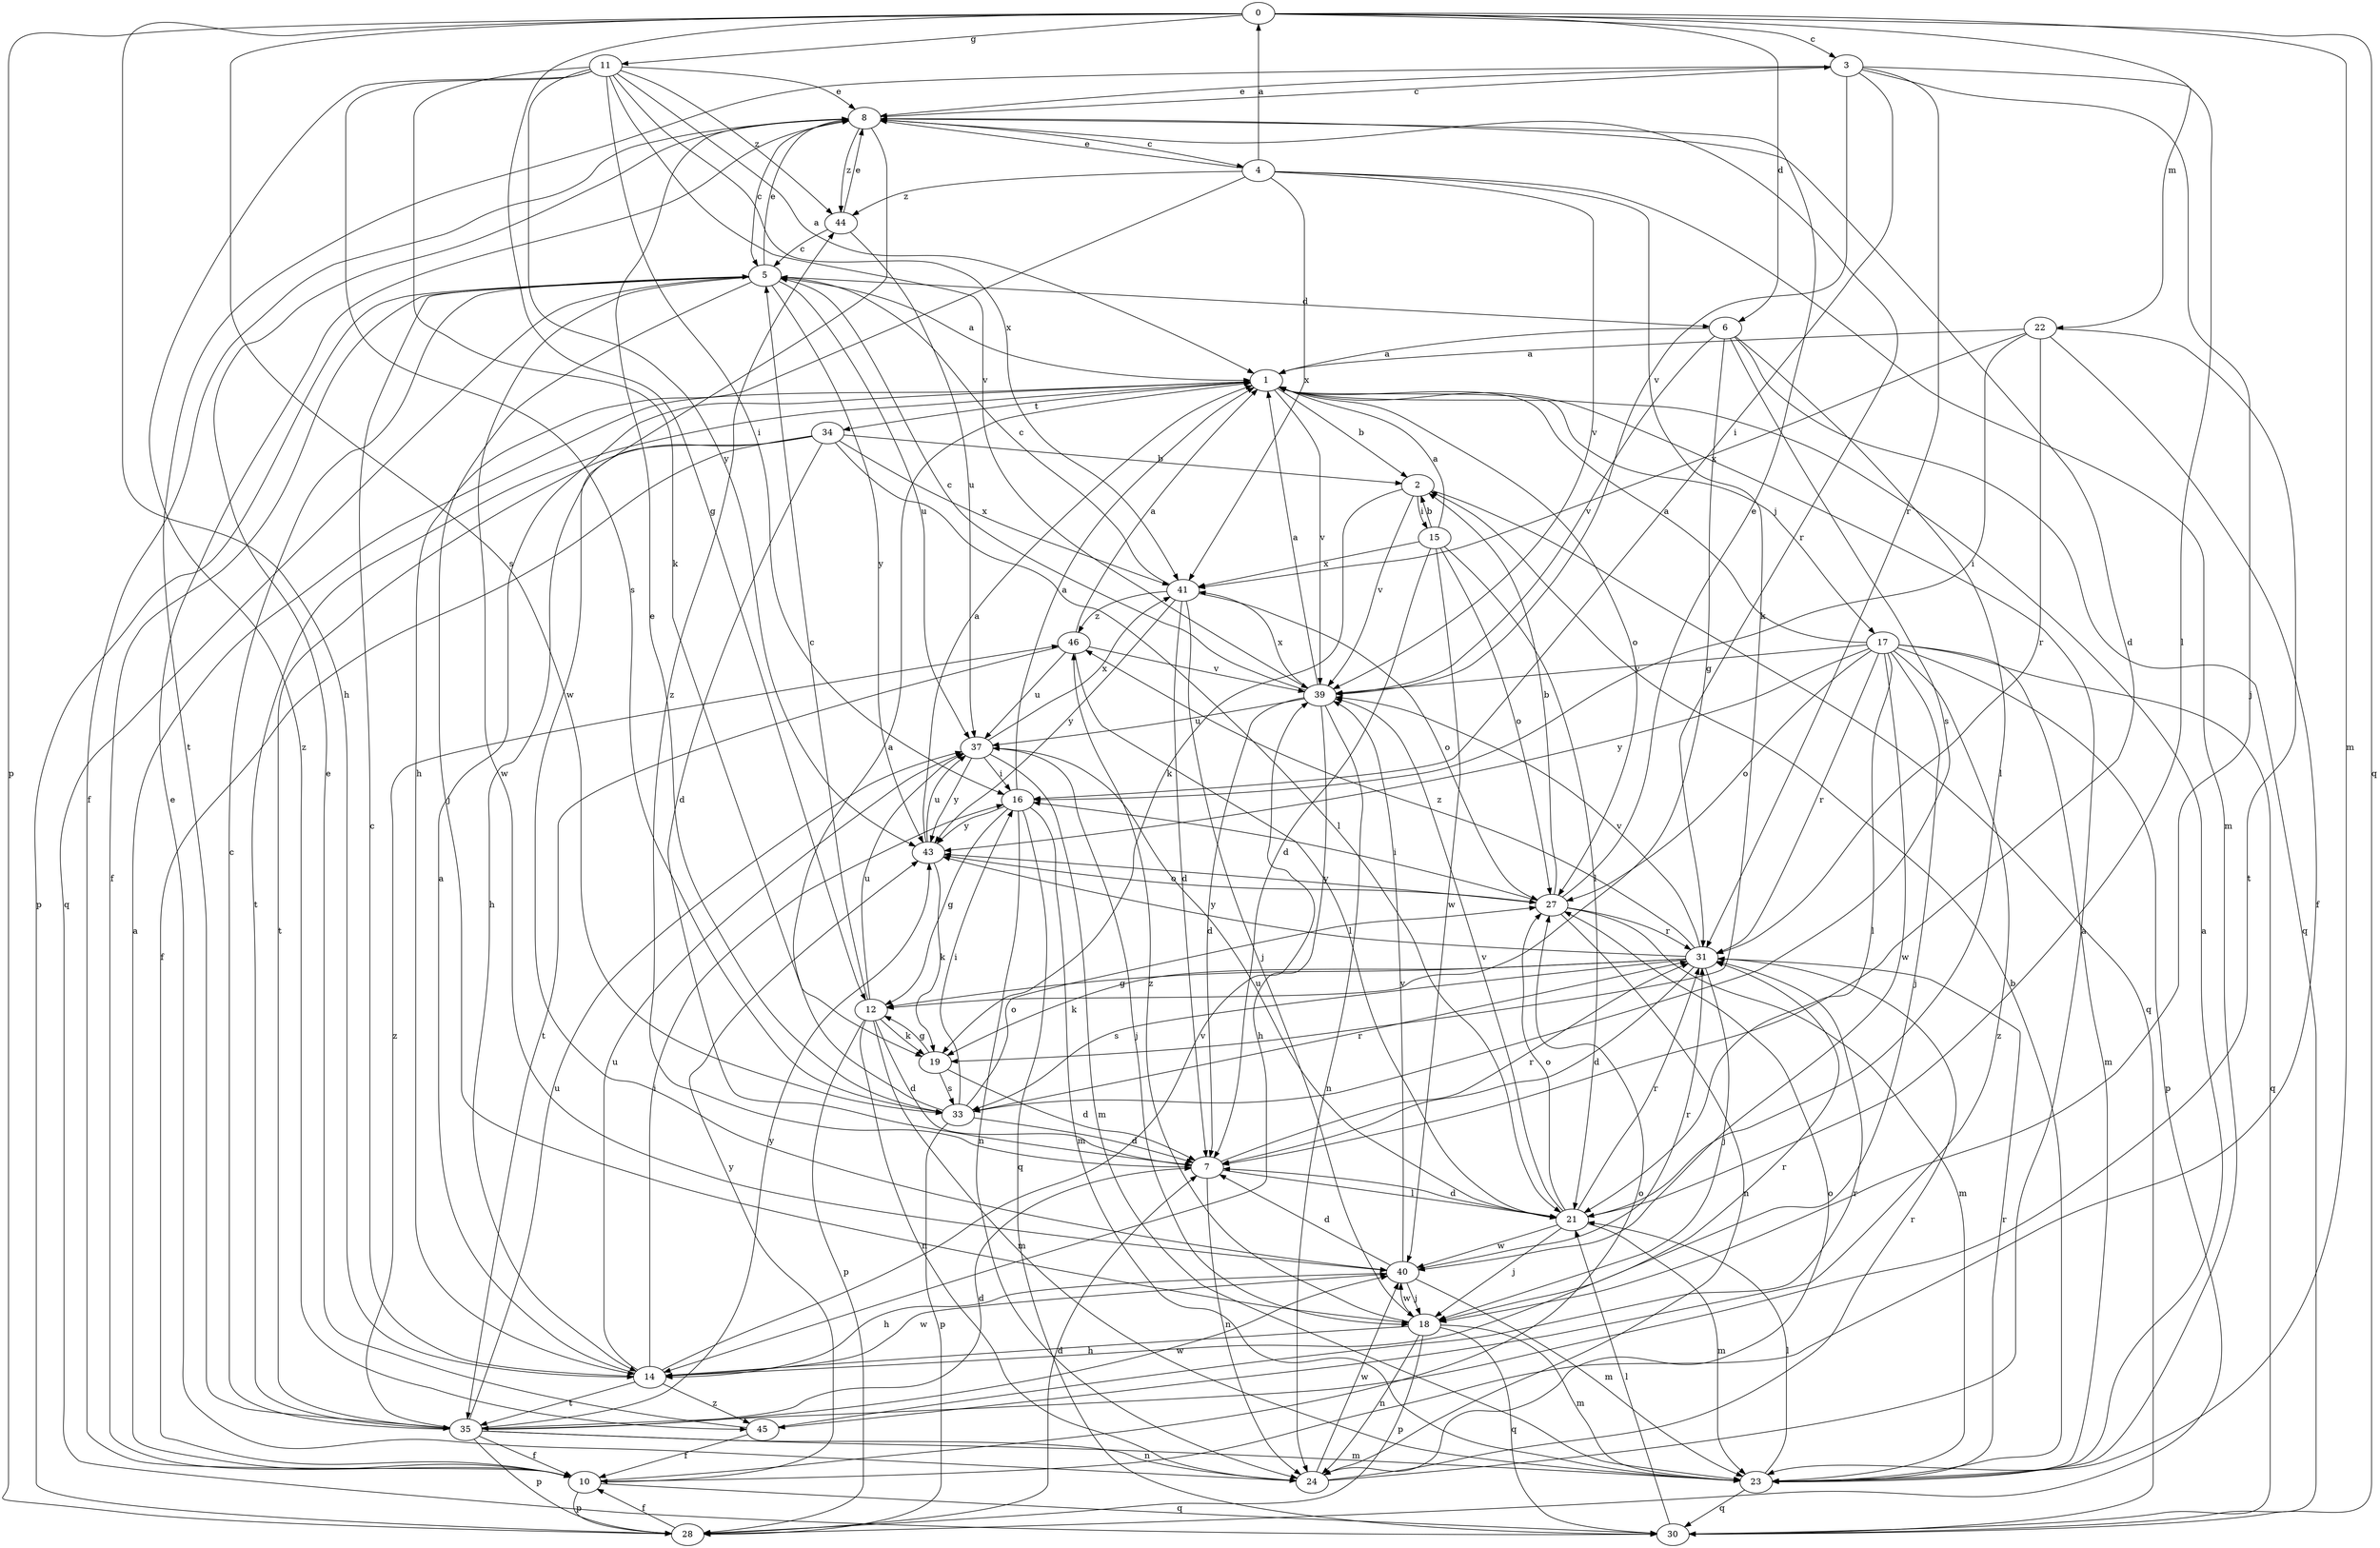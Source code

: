 strict digraph  {
0;
1;
2;
3;
4;
5;
6;
7;
8;
10;
11;
12;
14;
15;
16;
17;
18;
19;
21;
22;
23;
24;
27;
28;
30;
31;
33;
34;
35;
37;
39;
40;
41;
43;
44;
45;
46;
0 -> 3  [label=c];
0 -> 6  [label=d];
0 -> 11  [label=g];
0 -> 12  [label=g];
0 -> 14  [label=h];
0 -> 22  [label=m];
0 -> 23  [label=m];
0 -> 28  [label=p];
0 -> 30  [label=q];
0 -> 33  [label=s];
1 -> 2  [label=b];
1 -> 17  [label=j];
1 -> 27  [label=o];
1 -> 34  [label=t];
1 -> 35  [label=t];
1 -> 39  [label=v];
2 -> 15  [label=i];
2 -> 19  [label=k];
2 -> 30  [label=q];
2 -> 39  [label=v];
3 -> 8  [label=e];
3 -> 16  [label=i];
3 -> 18  [label=j];
3 -> 21  [label=l];
3 -> 31  [label=r];
3 -> 35  [label=t];
3 -> 39  [label=v];
4 -> 0  [label=a];
4 -> 8  [label=e];
4 -> 14  [label=h];
4 -> 19  [label=k];
4 -> 23  [label=m];
4 -> 39  [label=v];
4 -> 41  [label=x];
4 -> 44  [label=z];
5 -> 1  [label=a];
5 -> 6  [label=d];
5 -> 8  [label=e];
5 -> 10  [label=f];
5 -> 18  [label=j];
5 -> 28  [label=p];
5 -> 30  [label=q];
5 -> 37  [label=u];
5 -> 40  [label=w];
5 -> 43  [label=y];
6 -> 1  [label=a];
6 -> 12  [label=g];
6 -> 21  [label=l];
6 -> 30  [label=q];
6 -> 33  [label=s];
6 -> 39  [label=v];
7 -> 21  [label=l];
7 -> 24  [label=n];
7 -> 31  [label=r];
7 -> 44  [label=z];
8 -> 3  [label=c];
8 -> 4  [label=c];
8 -> 5  [label=c];
8 -> 7  [label=d];
8 -> 10  [label=f];
8 -> 31  [label=r];
8 -> 40  [label=w];
8 -> 44  [label=z];
10 -> 1  [label=a];
10 -> 27  [label=o];
10 -> 28  [label=p];
10 -> 30  [label=q];
10 -> 43  [label=y];
11 -> 1  [label=a];
11 -> 8  [label=e];
11 -> 16  [label=i];
11 -> 19  [label=k];
11 -> 33  [label=s];
11 -> 39  [label=v];
11 -> 41  [label=x];
11 -> 43  [label=y];
11 -> 44  [label=z];
11 -> 45  [label=z];
12 -> 5  [label=c];
12 -> 7  [label=d];
12 -> 19  [label=k];
12 -> 23  [label=m];
12 -> 24  [label=n];
12 -> 28  [label=p];
12 -> 37  [label=u];
14 -> 1  [label=a];
14 -> 5  [label=c];
14 -> 16  [label=i];
14 -> 31  [label=r];
14 -> 35  [label=t];
14 -> 37  [label=u];
14 -> 39  [label=v];
14 -> 40  [label=w];
14 -> 45  [label=z];
15 -> 1  [label=a];
15 -> 2  [label=b];
15 -> 7  [label=d];
15 -> 21  [label=l];
15 -> 27  [label=o];
15 -> 40  [label=w];
15 -> 41  [label=x];
16 -> 1  [label=a];
16 -> 12  [label=g];
16 -> 23  [label=m];
16 -> 24  [label=n];
16 -> 30  [label=q];
16 -> 43  [label=y];
17 -> 1  [label=a];
17 -> 18  [label=j];
17 -> 21  [label=l];
17 -> 23  [label=m];
17 -> 27  [label=o];
17 -> 28  [label=p];
17 -> 30  [label=q];
17 -> 31  [label=r];
17 -> 39  [label=v];
17 -> 40  [label=w];
17 -> 43  [label=y];
17 -> 45  [label=z];
18 -> 14  [label=h];
18 -> 23  [label=m];
18 -> 24  [label=n];
18 -> 28  [label=p];
18 -> 30  [label=q];
18 -> 40  [label=w];
18 -> 46  [label=z];
19 -> 7  [label=d];
19 -> 12  [label=g];
19 -> 33  [label=s];
21 -> 7  [label=d];
21 -> 18  [label=j];
21 -> 23  [label=m];
21 -> 27  [label=o];
21 -> 31  [label=r];
21 -> 37  [label=u];
21 -> 39  [label=v];
21 -> 40  [label=w];
22 -> 1  [label=a];
22 -> 10  [label=f];
22 -> 16  [label=i];
22 -> 31  [label=r];
22 -> 35  [label=t];
22 -> 41  [label=x];
23 -> 1  [label=a];
23 -> 2  [label=b];
23 -> 21  [label=l];
23 -> 30  [label=q];
23 -> 31  [label=r];
24 -> 1  [label=a];
24 -> 8  [label=e];
24 -> 27  [label=o];
24 -> 31  [label=r];
24 -> 40  [label=w];
27 -> 2  [label=b];
27 -> 8  [label=e];
27 -> 16  [label=i];
27 -> 23  [label=m];
27 -> 24  [label=n];
27 -> 31  [label=r];
27 -> 43  [label=y];
28 -> 7  [label=d];
28 -> 10  [label=f];
30 -> 21  [label=l];
31 -> 7  [label=d];
31 -> 12  [label=g];
31 -> 18  [label=j];
31 -> 19  [label=k];
31 -> 33  [label=s];
31 -> 39  [label=v];
31 -> 43  [label=y];
31 -> 46  [label=z];
33 -> 1  [label=a];
33 -> 7  [label=d];
33 -> 8  [label=e];
33 -> 16  [label=i];
33 -> 27  [label=o];
33 -> 28  [label=p];
33 -> 31  [label=r];
34 -> 2  [label=b];
34 -> 7  [label=d];
34 -> 10  [label=f];
34 -> 14  [label=h];
34 -> 21  [label=l];
34 -> 35  [label=t];
34 -> 41  [label=x];
35 -> 5  [label=c];
35 -> 7  [label=d];
35 -> 10  [label=f];
35 -> 23  [label=m];
35 -> 24  [label=n];
35 -> 28  [label=p];
35 -> 37  [label=u];
35 -> 40  [label=w];
35 -> 43  [label=y];
35 -> 46  [label=z];
37 -> 16  [label=i];
37 -> 18  [label=j];
37 -> 23  [label=m];
37 -> 41  [label=x];
37 -> 43  [label=y];
39 -> 1  [label=a];
39 -> 5  [label=c];
39 -> 7  [label=d];
39 -> 14  [label=h];
39 -> 24  [label=n];
39 -> 37  [label=u];
39 -> 41  [label=x];
40 -> 7  [label=d];
40 -> 14  [label=h];
40 -> 18  [label=j];
40 -> 23  [label=m];
40 -> 31  [label=r];
40 -> 39  [label=v];
41 -> 5  [label=c];
41 -> 7  [label=d];
41 -> 18  [label=j];
41 -> 27  [label=o];
41 -> 43  [label=y];
41 -> 46  [label=z];
43 -> 1  [label=a];
43 -> 19  [label=k];
43 -> 27  [label=o];
43 -> 37  [label=u];
44 -> 5  [label=c];
44 -> 8  [label=e];
44 -> 37  [label=u];
45 -> 8  [label=e];
45 -> 10  [label=f];
45 -> 31  [label=r];
46 -> 1  [label=a];
46 -> 21  [label=l];
46 -> 35  [label=t];
46 -> 37  [label=u];
46 -> 39  [label=v];
}
